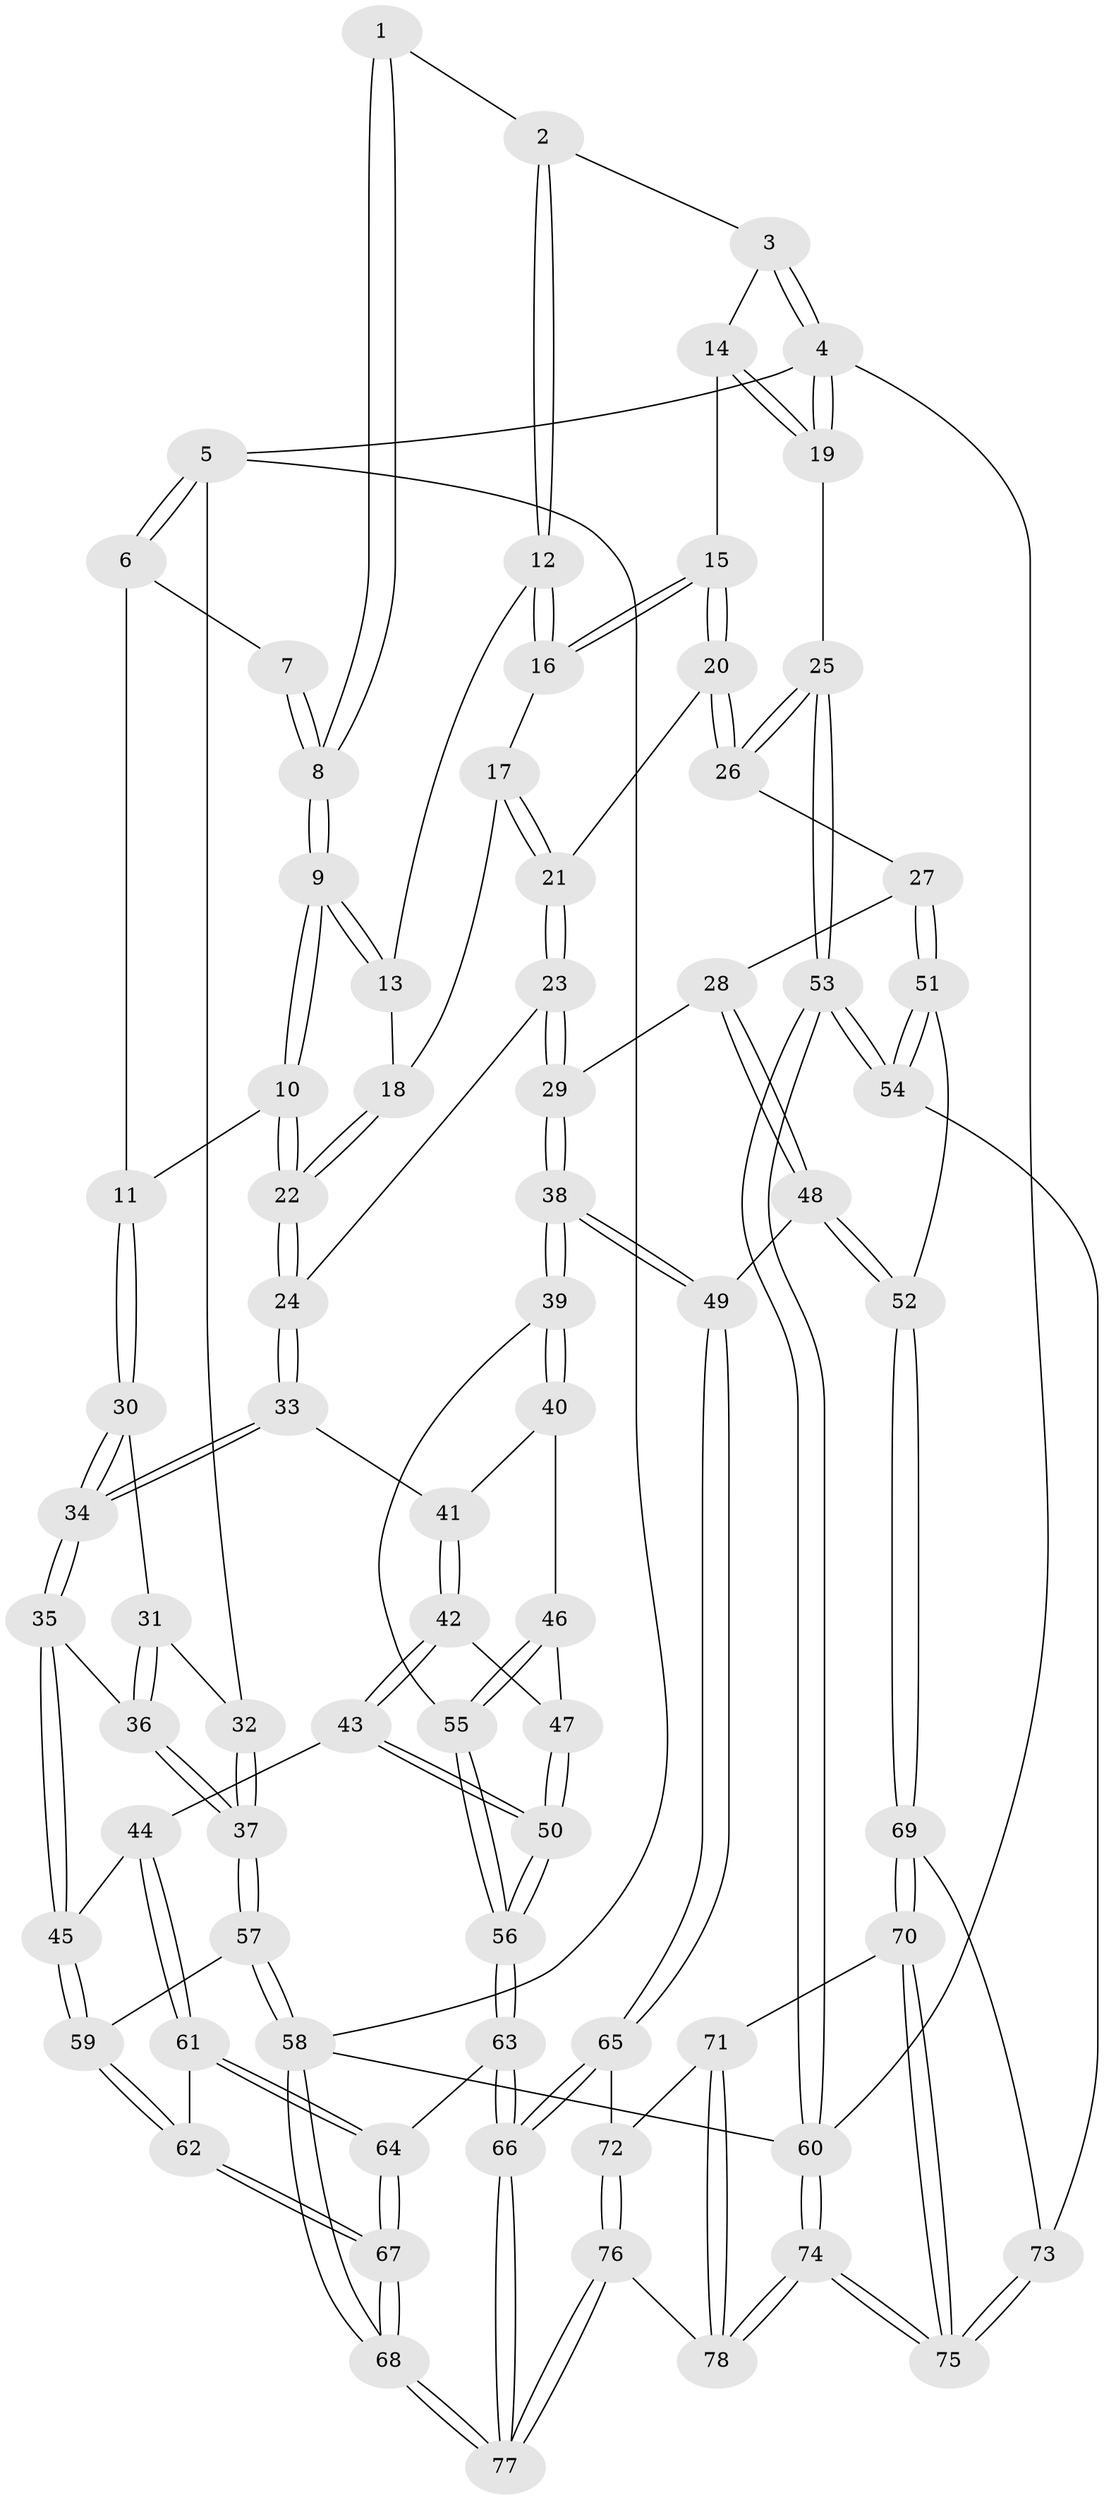 // coarse degree distribution, {4: 0.4444444444444444, 5: 0.28888888888888886, 3: 0.15555555555555556, 6: 0.1111111111111111}
// Generated by graph-tools (version 1.1) at 2025/42/03/06/25 10:42:32]
// undirected, 78 vertices, 192 edges
graph export_dot {
graph [start="1"]
  node [color=gray90,style=filled];
  1 [pos="+0.696705599968631+0"];
  2 [pos="+0.736739235773566+0"];
  3 [pos="+0.963602052286926+0"];
  4 [pos="+1+0"];
  5 [pos="+0+0"];
  6 [pos="+0.2917829171481151+0"];
  7 [pos="+0.4728364241788362+0"];
  8 [pos="+0.5139656640293433+0.10069200929892903"];
  9 [pos="+0.5146146859423012+0.17072637095641122"];
  10 [pos="+0.4983409198949379+0.19894282742605415"];
  11 [pos="+0.4004285568219672+0.18141597259170908"];
  12 [pos="+0.7308904766741535+0"];
  13 [pos="+0.6275406407103647+0.07699654745898932"];
  14 [pos="+0.9190824363827069+0.1293359787821063"];
  15 [pos="+0.8008170695686564+0.1085895200917101"];
  16 [pos="+0.7823432937192828+0.09095142970459673"];
  17 [pos="+0.728585275367768+0.15192760424058038"];
  18 [pos="+0.6799335665876847+0.17485008885641853"];
  19 [pos="+1+0.30649041963736257"];
  20 [pos="+0.8119704700857966+0.21050858276675186"];
  21 [pos="+0.7301339886532918+0.24845778891401885"];
  22 [pos="+0.5696207213991102+0.28979313416469243"];
  23 [pos="+0.6360043080107162+0.36548061428587914"];
  24 [pos="+0.5946376356270895+0.34609369098744697"];
  25 [pos="+1+0.36538371516291746"];
  26 [pos="+0.9679562512939408+0.40910924643401364"];
  27 [pos="+0.9617526761601415+0.4124195759447866"];
  28 [pos="+0.9278813847805991+0.4189487961085713"];
  29 [pos="+0.6820085088527765+0.40431842950942193"];
  30 [pos="+0.28476289077985856+0.2458218644691584"];
  31 [pos="+0+0.16082208711797313"];
  32 [pos="+0+0.1207217448280803"];
  33 [pos="+0.43289267089083533+0.46877537940508185"];
  34 [pos="+0.32759764946803144+0.46900329356724174"];
  35 [pos="+0.29466662017957757+0.5002931945911248"];
  36 [pos="+0.2791728871763843+0.5001114411393088"];
  37 [pos="+0+0.5416862289166846"];
  38 [pos="+0.6419832903231751+0.6431659010924019"];
  39 [pos="+0.6406358541002478+0.6431296312151826"];
  40 [pos="+0.5133604199677918+0.5462318738028241"];
  41 [pos="+0.43510390395127074+0.47273967782707416"];
  42 [pos="+0.4534889829831133+0.5949113535364033"];
  43 [pos="+0.3713333788645451+0.6687196548981059"];
  44 [pos="+0.3661649797957474+0.6659965198011412"];
  45 [pos="+0.3037676117500285+0.6041231289292318"];
  46 [pos="+0.48946540907361863+0.6209070379948847"];
  47 [pos="+0.4623772559791087+0.6061702117362873"];
  48 [pos="+0.730939349048216+0.6907874415414967"];
  49 [pos="+0.6688668001106727+0.671372844901215"];
  50 [pos="+0.43004465619578064+0.7226458292018375"];
  51 [pos="+0.9050643116054436+0.6917722537622347"];
  52 [pos="+0.7834206273133469+0.7356712162075294"];
  53 [pos="+1+0.8419811394616443"];
  54 [pos="+1+0.759259447827767"];
  55 [pos="+0.5506280127034497+0.6694123316689141"];
  56 [pos="+0.4468170580452233+0.7435108931315489"];
  57 [pos="+0+0.5542846263659771"];
  58 [pos="+0+1"];
  59 [pos="+0.21779496240594817+0.7061485746549404"];
  60 [pos="+1+1"];
  61 [pos="+0.29727719890360244+0.7642490291591966"];
  62 [pos="+0.2212721505187151+0.7598309848776087"];
  63 [pos="+0.43926065894452293+0.836601536767282"];
  64 [pos="+0.4098697854797491+0.8310327750604136"];
  65 [pos="+0.6025100447181214+0.8157066252416364"];
  66 [pos="+0.46912641346323725+0.8903721472811541"];
  67 [pos="+0.15506826891953518+0.8827126598386376"];
  68 [pos="+0+1"];
  69 [pos="+0.7954204833610949+0.8148202680459715"];
  70 [pos="+0.7913223504976777+0.8625670323836779"];
  71 [pos="+0.7355497178674646+0.8964462036177029"];
  72 [pos="+0.6454942279842892+0.8483608388165313"];
  73 [pos="+0.9130264976060296+0.8096775692721792"];
  74 [pos="+1+1"];
  75 [pos="+0.9644909320149675+1"];
  76 [pos="+0.5446474090689714+1"];
  77 [pos="+0.4691764840143825+1"];
  78 [pos="+0.5642375494455553+1"];
  1 -- 2;
  1 -- 8;
  1 -- 8;
  2 -- 3;
  2 -- 12;
  2 -- 12;
  3 -- 4;
  3 -- 4;
  3 -- 14;
  4 -- 5;
  4 -- 19;
  4 -- 19;
  4 -- 60;
  5 -- 6;
  5 -- 6;
  5 -- 32;
  5 -- 58;
  6 -- 7;
  6 -- 11;
  7 -- 8;
  7 -- 8;
  8 -- 9;
  8 -- 9;
  9 -- 10;
  9 -- 10;
  9 -- 13;
  9 -- 13;
  10 -- 11;
  10 -- 22;
  10 -- 22;
  11 -- 30;
  11 -- 30;
  12 -- 13;
  12 -- 16;
  12 -- 16;
  13 -- 18;
  14 -- 15;
  14 -- 19;
  14 -- 19;
  15 -- 16;
  15 -- 16;
  15 -- 20;
  15 -- 20;
  16 -- 17;
  17 -- 18;
  17 -- 21;
  17 -- 21;
  18 -- 22;
  18 -- 22;
  19 -- 25;
  20 -- 21;
  20 -- 26;
  20 -- 26;
  21 -- 23;
  21 -- 23;
  22 -- 24;
  22 -- 24;
  23 -- 24;
  23 -- 29;
  23 -- 29;
  24 -- 33;
  24 -- 33;
  25 -- 26;
  25 -- 26;
  25 -- 53;
  25 -- 53;
  26 -- 27;
  27 -- 28;
  27 -- 51;
  27 -- 51;
  28 -- 29;
  28 -- 48;
  28 -- 48;
  29 -- 38;
  29 -- 38;
  30 -- 31;
  30 -- 34;
  30 -- 34;
  31 -- 32;
  31 -- 36;
  31 -- 36;
  32 -- 37;
  32 -- 37;
  33 -- 34;
  33 -- 34;
  33 -- 41;
  34 -- 35;
  34 -- 35;
  35 -- 36;
  35 -- 45;
  35 -- 45;
  36 -- 37;
  36 -- 37;
  37 -- 57;
  37 -- 57;
  38 -- 39;
  38 -- 39;
  38 -- 49;
  38 -- 49;
  39 -- 40;
  39 -- 40;
  39 -- 55;
  40 -- 41;
  40 -- 46;
  41 -- 42;
  41 -- 42;
  42 -- 43;
  42 -- 43;
  42 -- 47;
  43 -- 44;
  43 -- 50;
  43 -- 50;
  44 -- 45;
  44 -- 61;
  44 -- 61;
  45 -- 59;
  45 -- 59;
  46 -- 47;
  46 -- 55;
  46 -- 55;
  47 -- 50;
  47 -- 50;
  48 -- 49;
  48 -- 52;
  48 -- 52;
  49 -- 65;
  49 -- 65;
  50 -- 56;
  50 -- 56;
  51 -- 52;
  51 -- 54;
  51 -- 54;
  52 -- 69;
  52 -- 69;
  53 -- 54;
  53 -- 54;
  53 -- 60;
  53 -- 60;
  54 -- 73;
  55 -- 56;
  55 -- 56;
  56 -- 63;
  56 -- 63;
  57 -- 58;
  57 -- 58;
  57 -- 59;
  58 -- 68;
  58 -- 68;
  58 -- 60;
  59 -- 62;
  59 -- 62;
  60 -- 74;
  60 -- 74;
  61 -- 62;
  61 -- 64;
  61 -- 64;
  62 -- 67;
  62 -- 67;
  63 -- 64;
  63 -- 66;
  63 -- 66;
  64 -- 67;
  64 -- 67;
  65 -- 66;
  65 -- 66;
  65 -- 72;
  66 -- 77;
  66 -- 77;
  67 -- 68;
  67 -- 68;
  68 -- 77;
  68 -- 77;
  69 -- 70;
  69 -- 70;
  69 -- 73;
  70 -- 71;
  70 -- 75;
  70 -- 75;
  71 -- 72;
  71 -- 78;
  71 -- 78;
  72 -- 76;
  72 -- 76;
  73 -- 75;
  73 -- 75;
  74 -- 75;
  74 -- 75;
  74 -- 78;
  74 -- 78;
  76 -- 77;
  76 -- 77;
  76 -- 78;
}
